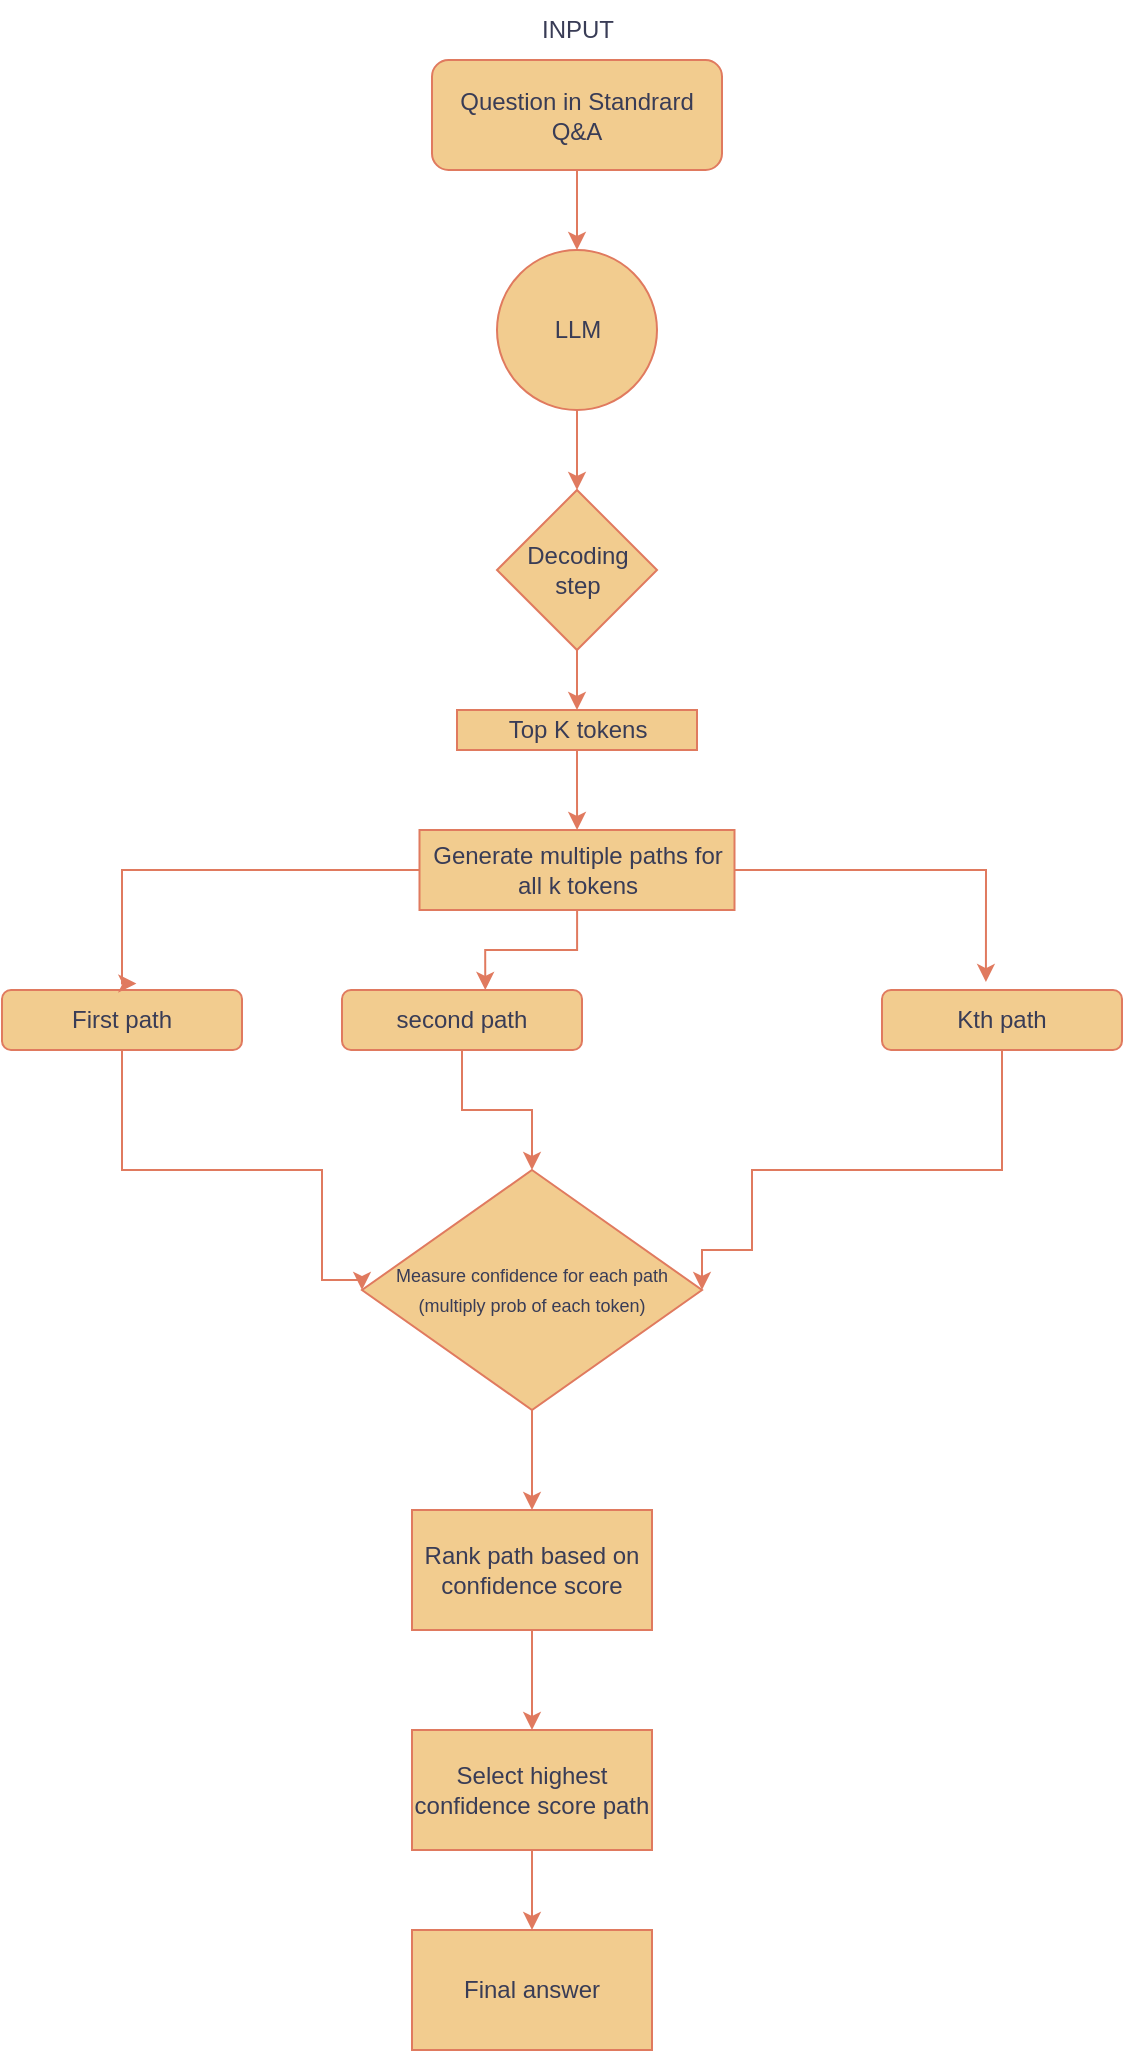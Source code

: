 <mxfile version="26.0.10">
  <diagram name="Page-1" id="nMgQEDlbjFM768P5uV_y">
    <mxGraphModel dx="1042" dy="531" grid="1" gridSize="10" guides="1" tooltips="1" connect="1" arrows="1" fold="1" page="1" pageScale="1" pageWidth="850" pageHeight="1100" math="0" shadow="0">
      <root>
        <mxCell id="0" />
        <mxCell id="1" parent="0" />
        <mxCell id="40IgXUJlbmSTByupilq5-1" value="Text" style="text;html=1;align=center;verticalAlign=middle;whiteSpace=wrap;rounded=0;labelBackgroundColor=none;fontColor=#393C56;" vertex="1" parent="1">
          <mxGeometry x="330" y="120" width="60" height="30" as="geometry" />
        </mxCell>
        <mxCell id="40IgXUJlbmSTByupilq5-12" value="" style="edgeStyle=orthogonalEdgeStyle;rounded=0;orthogonalLoop=1;jettySize=auto;html=1;strokeColor=#E07A5F;fontColor=#393C56;fillColor=#F2CC8F;" edge="1" parent="1" source="40IgXUJlbmSTByupilq5-2" target="40IgXUJlbmSTByupilq5-9">
          <mxGeometry relative="1" as="geometry" />
        </mxCell>
        <mxCell id="40IgXUJlbmSTByupilq5-2" value="Question in Standrard Q&amp;amp;A" style="rounded=1;whiteSpace=wrap;html=1;fillColor=#F2CC8F;strokeColor=#E07A5F;labelBackgroundColor=none;fontColor=#393C56;" vertex="1" parent="1">
          <mxGeometry x="305" y="105" width="145" height="55" as="geometry" />
        </mxCell>
        <mxCell id="40IgXUJlbmSTByupilq5-15" style="edgeStyle=orthogonalEdgeStyle;rounded=0;orthogonalLoop=1;jettySize=auto;html=1;entryX=0.5;entryY=0;entryDx=0;entryDy=0;strokeColor=#E07A5F;fontColor=#393C56;fillColor=#F2CC8F;" edge="1" parent="1" source="40IgXUJlbmSTByupilq5-9" target="40IgXUJlbmSTByupilq5-14">
          <mxGeometry relative="1" as="geometry" />
        </mxCell>
        <mxCell id="40IgXUJlbmSTByupilq5-9" value="LLM" style="ellipse;whiteSpace=wrap;html=1;aspect=fixed;labelBackgroundColor=none;fillColor=#F2CC8F;strokeColor=#E07A5F;fontColor=#393C56;" vertex="1" parent="1">
          <mxGeometry x="337.5" y="200" width="80" height="80" as="geometry" />
        </mxCell>
        <mxCell id="40IgXUJlbmSTByupilq5-11" value="INPUT" style="text;html=1;align=center;verticalAlign=middle;whiteSpace=wrap;rounded=0;fontColor=#393C56;" vertex="1" parent="1">
          <mxGeometry x="347.5" y="75" width="60" height="30" as="geometry" />
        </mxCell>
        <mxCell id="40IgXUJlbmSTByupilq5-21" value="" style="edgeStyle=orthogonalEdgeStyle;rounded=0;orthogonalLoop=1;jettySize=auto;html=1;strokeColor=#E07A5F;fontColor=#393C56;fillColor=#F2CC8F;" edge="1" parent="1" source="40IgXUJlbmSTByupilq5-14" target="40IgXUJlbmSTByupilq5-18">
          <mxGeometry relative="1" as="geometry" />
        </mxCell>
        <mxCell id="40IgXUJlbmSTByupilq5-14" value="" style="rhombus;whiteSpace=wrap;html=1;strokeColor=#E07A5F;fontColor=#393C56;fillColor=#F2CC8F;" vertex="1" parent="1">
          <mxGeometry x="337.5" y="320" width="80" height="80" as="geometry" />
        </mxCell>
        <mxCell id="40IgXUJlbmSTByupilq5-16" value="Decoding step" style="text;html=1;align=center;verticalAlign=middle;whiteSpace=wrap;rounded=0;fontColor=#393C56;" vertex="1" parent="1">
          <mxGeometry x="347.5" y="345" width="60" height="30" as="geometry" />
        </mxCell>
        <mxCell id="40IgXUJlbmSTByupilq5-23" value="" style="edgeStyle=orthogonalEdgeStyle;rounded=0;orthogonalLoop=1;jettySize=auto;html=1;strokeColor=#E07A5F;fontColor=#393C56;fillColor=#F2CC8F;" edge="1" parent="1" source="40IgXUJlbmSTByupilq5-18" target="40IgXUJlbmSTByupilq5-22">
          <mxGeometry relative="1" as="geometry" />
        </mxCell>
        <mxCell id="40IgXUJlbmSTByupilq5-18" value="Top K tokens" style="rounded=0;whiteSpace=wrap;html=1;strokeColor=#E07A5F;fontColor=#393C56;fillColor=#F2CC8F;" vertex="1" parent="1">
          <mxGeometry x="317.5" y="430" width="120" height="20" as="geometry" />
        </mxCell>
        <mxCell id="40IgXUJlbmSTByupilq5-22" value="Generate multiple paths for all k tokens" style="rounded=0;whiteSpace=wrap;html=1;strokeColor=#E07A5F;fontColor=#393C56;fillColor=#F2CC8F;" vertex="1" parent="1">
          <mxGeometry x="298.75" y="490" width="157.5" height="40" as="geometry" />
        </mxCell>
        <mxCell id="40IgXUJlbmSTByupilq5-31" style="edgeStyle=orthogonalEdgeStyle;rounded=0;orthogonalLoop=1;jettySize=auto;html=1;strokeColor=#E07A5F;fontColor=#393C56;fillColor=#F2CC8F;entryX=0;entryY=0.5;entryDx=0;entryDy=0;" edge="1" parent="1" source="40IgXUJlbmSTByupilq5-24" target="40IgXUJlbmSTByupilq5-30">
          <mxGeometry relative="1" as="geometry">
            <Array as="points">
              <mxPoint x="150" y="660" />
              <mxPoint x="250" y="660" />
              <mxPoint x="250" y="715" />
            </Array>
          </mxGeometry>
        </mxCell>
        <mxCell id="40IgXUJlbmSTByupilq5-24" value="First path" style="rounded=1;whiteSpace=wrap;html=1;strokeColor=#E07A5F;fontColor=#393C56;fillColor=#F2CC8F;" vertex="1" parent="1">
          <mxGeometry x="90" y="570" width="120" height="30" as="geometry" />
        </mxCell>
        <mxCell id="40IgXUJlbmSTByupilq5-32" style="edgeStyle=orthogonalEdgeStyle;rounded=0;orthogonalLoop=1;jettySize=auto;html=1;strokeColor=#E07A5F;fontColor=#393C56;fillColor=#F2CC8F;" edge="1" parent="1" source="40IgXUJlbmSTByupilq5-25" target="40IgXUJlbmSTByupilq5-30">
          <mxGeometry relative="1" as="geometry" />
        </mxCell>
        <mxCell id="40IgXUJlbmSTByupilq5-25" value="second path" style="rounded=1;whiteSpace=wrap;html=1;strokeColor=#E07A5F;fontColor=#393C56;fillColor=#F2CC8F;" vertex="1" parent="1">
          <mxGeometry x="260" y="570" width="120" height="30" as="geometry" />
        </mxCell>
        <mxCell id="40IgXUJlbmSTByupilq5-33" style="edgeStyle=orthogonalEdgeStyle;rounded=0;orthogonalLoop=1;jettySize=auto;html=1;entryX=1;entryY=0.5;entryDx=0;entryDy=0;strokeColor=#E07A5F;fontColor=#393C56;fillColor=#F2CC8F;" edge="1" parent="1" source="40IgXUJlbmSTByupilq5-26" target="40IgXUJlbmSTByupilq5-30">
          <mxGeometry relative="1" as="geometry">
            <Array as="points">
              <mxPoint x="590" y="660" />
              <mxPoint x="465" y="660" />
              <mxPoint x="465" y="700" />
            </Array>
          </mxGeometry>
        </mxCell>
        <mxCell id="40IgXUJlbmSTByupilq5-26" value="Kth path" style="rounded=1;whiteSpace=wrap;html=1;strokeColor=#E07A5F;fontColor=#393C56;fillColor=#F2CC8F;" vertex="1" parent="1">
          <mxGeometry x="530" y="570" width="120" height="30" as="geometry" />
        </mxCell>
        <mxCell id="40IgXUJlbmSTByupilq5-27" style="edgeStyle=orthogonalEdgeStyle;rounded=0;orthogonalLoop=1;jettySize=auto;html=1;entryX=0.56;entryY=-0.107;entryDx=0;entryDy=0;entryPerimeter=0;strokeColor=#E07A5F;fontColor=#393C56;fillColor=#F2CC8F;" edge="1" parent="1" source="40IgXUJlbmSTByupilq5-22" target="40IgXUJlbmSTByupilq5-24">
          <mxGeometry relative="1" as="geometry">
            <Array as="points">
              <mxPoint x="150" y="510" />
              <mxPoint x="150" y="567" />
            </Array>
          </mxGeometry>
        </mxCell>
        <mxCell id="40IgXUJlbmSTByupilq5-28" style="edgeStyle=orthogonalEdgeStyle;rounded=0;orthogonalLoop=1;jettySize=auto;html=1;entryX=0.597;entryY=0;entryDx=0;entryDy=0;entryPerimeter=0;strokeColor=#E07A5F;fontColor=#393C56;fillColor=#F2CC8F;" edge="1" parent="1" source="40IgXUJlbmSTByupilq5-22" target="40IgXUJlbmSTByupilq5-25">
          <mxGeometry relative="1" as="geometry" />
        </mxCell>
        <mxCell id="40IgXUJlbmSTByupilq5-29" style="edgeStyle=orthogonalEdgeStyle;rounded=0;orthogonalLoop=1;jettySize=auto;html=1;entryX=0.433;entryY=-0.133;entryDx=0;entryDy=0;entryPerimeter=0;strokeColor=#E07A5F;fontColor=#393C56;fillColor=#F2CC8F;" edge="1" parent="1" source="40IgXUJlbmSTByupilq5-22" target="40IgXUJlbmSTByupilq5-26">
          <mxGeometry relative="1" as="geometry" />
        </mxCell>
        <mxCell id="40IgXUJlbmSTByupilq5-36" value="" style="edgeStyle=orthogonalEdgeStyle;rounded=0;orthogonalLoop=1;jettySize=auto;html=1;strokeColor=#E07A5F;fontColor=#393C56;fillColor=#F2CC8F;" edge="1" parent="1" source="40IgXUJlbmSTByupilq5-30" target="40IgXUJlbmSTByupilq5-34">
          <mxGeometry relative="1" as="geometry" />
        </mxCell>
        <mxCell id="40IgXUJlbmSTByupilq5-30" value="&lt;div style=&quot;line-height: 110%;&quot;&gt;&lt;font style=&quot;font-size: 9px;&quot;&gt;Measure confidence for each path&lt;/font&gt;&lt;div&gt;&lt;font style=&quot;font-size: 9px;&quot;&gt;(multiply prob of each token)&lt;/font&gt;&lt;/div&gt;&lt;/div&gt;" style="rhombus;whiteSpace=wrap;html=1;strokeColor=#E07A5F;fontColor=#393C56;fillColor=#F2CC8F;" vertex="1" parent="1">
          <mxGeometry x="270" y="660" width="170" height="120" as="geometry" />
        </mxCell>
        <mxCell id="40IgXUJlbmSTByupilq5-40" value="" style="edgeStyle=orthogonalEdgeStyle;rounded=0;orthogonalLoop=1;jettySize=auto;html=1;strokeColor=#E07A5F;fontColor=#393C56;fillColor=#F2CC8F;" edge="1" parent="1" source="40IgXUJlbmSTByupilq5-34" target="40IgXUJlbmSTByupilq5-39">
          <mxGeometry relative="1" as="geometry" />
        </mxCell>
        <mxCell id="40IgXUJlbmSTByupilq5-34" value="Rank path based on confidence score" style="rounded=0;whiteSpace=wrap;html=1;strokeColor=#E07A5F;fontColor=#393C56;fillColor=#F2CC8F;" vertex="1" parent="1">
          <mxGeometry x="295" y="830" width="120" height="60" as="geometry" />
        </mxCell>
        <mxCell id="40IgXUJlbmSTByupilq5-42" value="" style="edgeStyle=orthogonalEdgeStyle;rounded=0;orthogonalLoop=1;jettySize=auto;html=1;strokeColor=#E07A5F;fontColor=#393C56;fillColor=#F2CC8F;" edge="1" parent="1" source="40IgXUJlbmSTByupilq5-39" target="40IgXUJlbmSTByupilq5-41">
          <mxGeometry relative="1" as="geometry" />
        </mxCell>
        <mxCell id="40IgXUJlbmSTByupilq5-39" value="Select highest confidence score path" style="rounded=0;whiteSpace=wrap;html=1;strokeColor=#E07A5F;fontColor=#393C56;fillColor=#F2CC8F;" vertex="1" parent="1">
          <mxGeometry x="295" y="940" width="120" height="60" as="geometry" />
        </mxCell>
        <mxCell id="40IgXUJlbmSTByupilq5-41" value="Final answer" style="rounded=0;whiteSpace=wrap;html=1;strokeColor=#E07A5F;fontColor=#393C56;fillColor=#F2CC8F;" vertex="1" parent="1">
          <mxGeometry x="295" y="1040" width="120" height="60" as="geometry" />
        </mxCell>
      </root>
    </mxGraphModel>
  </diagram>
</mxfile>
